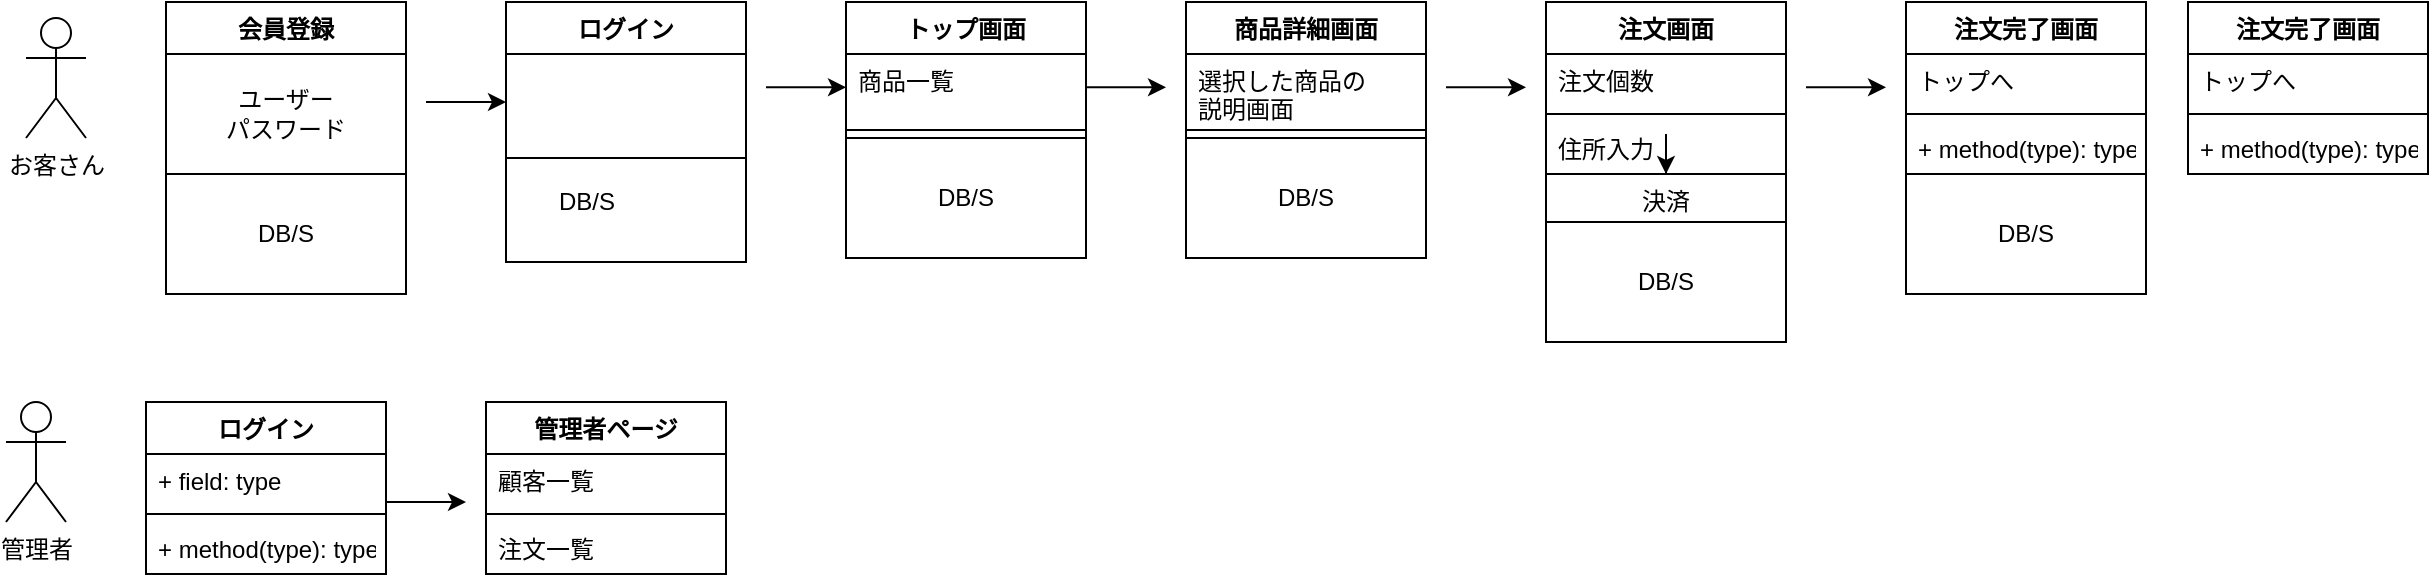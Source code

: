 <mxfile version="13.5.3" type="github">
  <diagram id="Oy-n1oyOMkjCHLZsYLG3" name="画面">
    <mxGraphModel dx="818" dy="390" grid="1" gridSize="10" guides="1" tooltips="1" connect="1" arrows="1" fold="1" page="1" pageScale="1" pageWidth="827" pageHeight="1169" math="0" shadow="0">
      <root>
        <mxCell id="0" />
        <mxCell id="1" parent="0" />
        <mxCell id="K7yCRMLl8_GX8BKv2XN7-1" value="会員登録" style="swimlane;fontStyle=1;align=center;verticalAlign=top;childLayout=stackLayout;horizontal=1;startSize=26;horizontalStack=0;resizeParent=1;resizeParentMax=0;resizeLast=0;collapsible=1;marginBottom=0;" vertex="1" parent="1">
          <mxGeometry x="110" y="610" width="120" height="146" as="geometry" />
        </mxCell>
        <mxCell id="K7yCRMLl8_GX8BKv2XN7-56" value="ユーザー&lt;br&gt;パスワード" style="whiteSpace=wrap;html=1;" vertex="1" parent="K7yCRMLl8_GX8BKv2XN7-1">
          <mxGeometry y="26" width="120" height="60" as="geometry" />
        </mxCell>
        <mxCell id="K7yCRMLl8_GX8BKv2XN7-57" value="DB/S" style="whiteSpace=wrap;html=1;" vertex="1" parent="K7yCRMLl8_GX8BKv2XN7-1">
          <mxGeometry y="86" width="120" height="60" as="geometry" />
        </mxCell>
        <mxCell id="K7yCRMLl8_GX8BKv2XN7-5" value="" style="endArrow=classic;html=1;" edge="1" parent="1">
          <mxGeometry width="50" height="50" relative="1" as="geometry">
            <mxPoint x="240" y="660" as="sourcePoint" />
            <mxPoint x="280" y="660" as="targetPoint" />
          </mxGeometry>
        </mxCell>
        <mxCell id="K7yCRMLl8_GX8BKv2XN7-14" value="トップ画面" style="swimlane;fontStyle=1;align=center;verticalAlign=top;childLayout=stackLayout;horizontal=1;startSize=26;horizontalStack=0;resizeParent=1;resizeParentMax=0;resizeLast=0;collapsible=1;marginBottom=0;" vertex="1" parent="1">
          <mxGeometry x="450" y="610" width="120" height="68" as="geometry" />
        </mxCell>
        <mxCell id="K7yCRMLl8_GX8BKv2XN7-15" value="商品一覧" style="text;strokeColor=none;fillColor=none;align=left;verticalAlign=top;spacingLeft=4;spacingRight=4;overflow=hidden;rotatable=0;points=[[0,0.5],[1,0.5]];portConstraint=eastwest;" vertex="1" parent="K7yCRMLl8_GX8BKv2XN7-14">
          <mxGeometry y="26" width="120" height="34" as="geometry" />
        </mxCell>
        <mxCell id="K7yCRMLl8_GX8BKv2XN7-16" value="" style="line;strokeWidth=1;fillColor=none;align=left;verticalAlign=middle;spacingTop=-1;spacingLeft=3;spacingRight=3;rotatable=0;labelPosition=right;points=[];portConstraint=eastwest;" vertex="1" parent="K7yCRMLl8_GX8BKv2XN7-14">
          <mxGeometry y="60" width="120" height="8" as="geometry" />
        </mxCell>
        <mxCell id="K7yCRMLl8_GX8BKv2XN7-18" value="" style="endArrow=classic;html=1;" edge="1" parent="1">
          <mxGeometry width="50" height="50" relative="1" as="geometry">
            <mxPoint x="410" y="652.66" as="sourcePoint" />
            <mxPoint x="450" y="652.66" as="targetPoint" />
          </mxGeometry>
        </mxCell>
        <mxCell id="K7yCRMLl8_GX8BKv2XN7-6" value="ログイン" style="swimlane;fontStyle=1;align=center;verticalAlign=top;childLayout=stackLayout;horizontal=1;startSize=26;horizontalStack=0;resizeParent=1;resizeParentMax=0;resizeLast=0;collapsible=1;marginBottom=0;" vertex="1" parent="1">
          <mxGeometry x="280" y="610" width="120" height="130" as="geometry" />
        </mxCell>
        <mxCell id="K7yCRMLl8_GX8BKv2XN7-8" value="" style="line;strokeWidth=1;fillColor=none;align=left;verticalAlign=middle;spacingTop=-1;spacingLeft=3;spacingRight=3;rotatable=0;labelPosition=right;points=[];portConstraint=eastwest;" vertex="1" parent="K7yCRMLl8_GX8BKv2XN7-6">
          <mxGeometry y="26" width="120" height="104" as="geometry" />
        </mxCell>
        <mxCell id="K7yCRMLl8_GX8BKv2XN7-19" value="お客さん" style="shape=umlActor;verticalLabelPosition=bottom;verticalAlign=top;html=1;outlineConnect=0;" vertex="1" parent="1">
          <mxGeometry x="40" y="618" width="30" height="60" as="geometry" />
        </mxCell>
        <mxCell id="K7yCRMLl8_GX8BKv2XN7-20" value="管理者" style="shape=umlActor;verticalLabelPosition=bottom;verticalAlign=top;html=1;outlineConnect=0;" vertex="1" parent="1">
          <mxGeometry x="30" y="810" width="30" height="60" as="geometry" />
        </mxCell>
        <mxCell id="K7yCRMLl8_GX8BKv2XN7-21" value="ログイン" style="swimlane;fontStyle=1;align=center;verticalAlign=top;childLayout=stackLayout;horizontal=1;startSize=26;horizontalStack=0;resizeParent=1;resizeParentMax=0;resizeLast=0;collapsible=1;marginBottom=0;" vertex="1" parent="1">
          <mxGeometry x="100" y="810" width="120" height="86" as="geometry" />
        </mxCell>
        <mxCell id="K7yCRMLl8_GX8BKv2XN7-22" value="+ field: type" style="text;strokeColor=none;fillColor=none;align=left;verticalAlign=top;spacingLeft=4;spacingRight=4;overflow=hidden;rotatable=0;points=[[0,0.5],[1,0.5]];portConstraint=eastwest;" vertex="1" parent="K7yCRMLl8_GX8BKv2XN7-21">
          <mxGeometry y="26" width="120" height="26" as="geometry" />
        </mxCell>
        <mxCell id="K7yCRMLl8_GX8BKv2XN7-23" value="" style="line;strokeWidth=1;fillColor=none;align=left;verticalAlign=middle;spacingTop=-1;spacingLeft=3;spacingRight=3;rotatable=0;labelPosition=right;points=[];portConstraint=eastwest;" vertex="1" parent="K7yCRMLl8_GX8BKv2XN7-21">
          <mxGeometry y="52" width="120" height="8" as="geometry" />
        </mxCell>
        <mxCell id="K7yCRMLl8_GX8BKv2XN7-24" value="+ method(type): type" style="text;strokeColor=none;fillColor=none;align=left;verticalAlign=top;spacingLeft=4;spacingRight=4;overflow=hidden;rotatable=0;points=[[0,0.5],[1,0.5]];portConstraint=eastwest;" vertex="1" parent="K7yCRMLl8_GX8BKv2XN7-21">
          <mxGeometry y="60" width="120" height="26" as="geometry" />
        </mxCell>
        <mxCell id="K7yCRMLl8_GX8BKv2XN7-39" value="" style="endArrow=classic;html=1;" edge="1" parent="1">
          <mxGeometry width="50" height="50" relative="1" as="geometry">
            <mxPoint x="570" y="652.66" as="sourcePoint" />
            <mxPoint x="610" y="652.66" as="targetPoint" />
          </mxGeometry>
        </mxCell>
        <mxCell id="K7yCRMLl8_GX8BKv2XN7-36" value="商品詳細画面" style="swimlane;fontStyle=1;align=center;verticalAlign=top;childLayout=stackLayout;horizontal=1;startSize=26;horizontalStack=0;resizeParent=1;resizeParentMax=0;resizeLast=0;collapsible=1;marginBottom=0;" vertex="1" parent="1">
          <mxGeometry x="620" y="610" width="120" height="68" as="geometry" />
        </mxCell>
        <mxCell id="K7yCRMLl8_GX8BKv2XN7-37" value="選択した商品の&#xa;説明画面" style="text;strokeColor=none;fillColor=none;align=left;verticalAlign=top;spacingLeft=4;spacingRight=4;overflow=hidden;rotatable=0;points=[[0,0.5],[1,0.5]];portConstraint=eastwest;" vertex="1" parent="K7yCRMLl8_GX8BKv2XN7-36">
          <mxGeometry y="26" width="120" height="34" as="geometry" />
        </mxCell>
        <mxCell id="K7yCRMLl8_GX8BKv2XN7-38" value="" style="line;strokeWidth=1;fillColor=none;align=left;verticalAlign=middle;spacingTop=-1;spacingLeft=3;spacingRight=3;rotatable=0;labelPosition=right;points=[];portConstraint=eastwest;" vertex="1" parent="K7yCRMLl8_GX8BKv2XN7-36">
          <mxGeometry y="60" width="120" height="8" as="geometry" />
        </mxCell>
        <mxCell id="K7yCRMLl8_GX8BKv2XN7-40" value="" style="endArrow=classic;html=1;" edge="1" parent="1">
          <mxGeometry width="50" height="50" relative="1" as="geometry">
            <mxPoint x="750" y="652.66" as="sourcePoint" />
            <mxPoint x="790" y="652.66" as="targetPoint" />
          </mxGeometry>
        </mxCell>
        <mxCell id="K7yCRMLl8_GX8BKv2XN7-51" value="" style="edgeStyle=orthogonalEdgeStyle;rounded=0;orthogonalLoop=1;jettySize=auto;html=1;" edge="1" parent="1" source="K7yCRMLl8_GX8BKv2XN7-41" target="K7yCRMLl8_GX8BKv2XN7-50">
          <mxGeometry relative="1" as="geometry" />
        </mxCell>
        <mxCell id="K7yCRMLl8_GX8BKv2XN7-41" value="注文画面" style="swimlane;fontStyle=1;align=center;verticalAlign=top;childLayout=stackLayout;horizontal=1;startSize=26;horizontalStack=0;resizeParent=1;resizeParentMax=0;resizeLast=0;collapsible=1;marginBottom=0;" vertex="1" parent="1">
          <mxGeometry x="800" y="610" width="120" height="86" as="geometry" />
        </mxCell>
        <mxCell id="K7yCRMLl8_GX8BKv2XN7-42" value="注文個数&#xa;" style="text;strokeColor=none;fillColor=none;align=left;verticalAlign=top;spacingLeft=4;spacingRight=4;overflow=hidden;rotatable=0;points=[[0,0.5],[1,0.5]];portConstraint=eastwest;" vertex="1" parent="K7yCRMLl8_GX8BKv2XN7-41">
          <mxGeometry y="26" width="120" height="26" as="geometry" />
        </mxCell>
        <mxCell id="K7yCRMLl8_GX8BKv2XN7-43" value="" style="line;strokeWidth=1;fillColor=none;align=left;verticalAlign=middle;spacingTop=-1;spacingLeft=3;spacingRight=3;rotatable=0;labelPosition=right;points=[];portConstraint=eastwest;" vertex="1" parent="K7yCRMLl8_GX8BKv2XN7-41">
          <mxGeometry y="52" width="120" height="8" as="geometry" />
        </mxCell>
        <mxCell id="K7yCRMLl8_GX8BKv2XN7-44" value="住所入力" style="text;strokeColor=none;fillColor=none;align=left;verticalAlign=top;spacingLeft=4;spacingRight=4;overflow=hidden;rotatable=0;points=[[0,0.5],[1,0.5]];portConstraint=eastwest;" vertex="1" parent="K7yCRMLl8_GX8BKv2XN7-41">
          <mxGeometry y="60" width="120" height="26" as="geometry" />
        </mxCell>
        <mxCell id="K7yCRMLl8_GX8BKv2XN7-45" value="" style="endArrow=classic;html=1;" edge="1" parent="1">
          <mxGeometry width="50" height="50" relative="1" as="geometry">
            <mxPoint x="930" y="652.66" as="sourcePoint" />
            <mxPoint x="970" y="652.66" as="targetPoint" />
          </mxGeometry>
        </mxCell>
        <mxCell id="K7yCRMLl8_GX8BKv2XN7-46" value="注文完了画面" style="swimlane;fontStyle=1;align=center;verticalAlign=top;childLayout=stackLayout;horizontal=1;startSize=26;horizontalStack=0;resizeParent=1;resizeParentMax=0;resizeLast=0;collapsible=1;marginBottom=0;" vertex="1" parent="1">
          <mxGeometry x="980" y="610" width="120" height="86" as="geometry" />
        </mxCell>
        <mxCell id="K7yCRMLl8_GX8BKv2XN7-47" value="トップへ" style="text;strokeColor=none;fillColor=none;align=left;verticalAlign=top;spacingLeft=4;spacingRight=4;overflow=hidden;rotatable=0;points=[[0,0.5],[1,0.5]];portConstraint=eastwest;" vertex="1" parent="K7yCRMLl8_GX8BKv2XN7-46">
          <mxGeometry y="26" width="120" height="26" as="geometry" />
        </mxCell>
        <mxCell id="K7yCRMLl8_GX8BKv2XN7-48" value="" style="line;strokeWidth=1;fillColor=none;align=left;verticalAlign=middle;spacingTop=-1;spacingLeft=3;spacingRight=3;rotatable=0;labelPosition=right;points=[];portConstraint=eastwest;" vertex="1" parent="K7yCRMLl8_GX8BKv2XN7-46">
          <mxGeometry y="52" width="120" height="8" as="geometry" />
        </mxCell>
        <mxCell id="K7yCRMLl8_GX8BKv2XN7-49" value="+ method(type): type" style="text;strokeColor=none;fillColor=none;align=left;verticalAlign=top;spacingLeft=4;spacingRight=4;overflow=hidden;rotatable=0;points=[[0,0.5],[1,0.5]];portConstraint=eastwest;" vertex="1" parent="K7yCRMLl8_GX8BKv2XN7-46">
          <mxGeometry y="60" width="120" height="26" as="geometry" />
        </mxCell>
        <mxCell id="K7yCRMLl8_GX8BKv2XN7-50" value="&lt;div style=&quot;text-align: left&quot;&gt;&lt;span style=&quot;font-weight: 400&quot;&gt;決済&lt;/span&gt;&lt;/div&gt;" style="whiteSpace=wrap;html=1;fontStyle=1;verticalAlign=top;startSize=26;" vertex="1" parent="1">
          <mxGeometry x="800" y="696" width="120" height="34" as="geometry" />
        </mxCell>
        <mxCell id="K7yCRMLl8_GX8BKv2XN7-55" value="" style="endArrow=classic;html=1;" edge="1" parent="1">
          <mxGeometry width="50" height="50" relative="1" as="geometry">
            <mxPoint x="220" y="860" as="sourcePoint" />
            <mxPoint x="260" y="860" as="targetPoint" />
          </mxGeometry>
        </mxCell>
        <mxCell id="K7yCRMLl8_GX8BKv2XN7-25" value="管理者ページ" style="swimlane;fontStyle=1;align=center;verticalAlign=top;childLayout=stackLayout;horizontal=1;startSize=26;horizontalStack=0;resizeParent=1;resizeParentMax=0;resizeLast=0;collapsible=1;marginBottom=0;" vertex="1" parent="1">
          <mxGeometry x="270" y="810" width="120" height="86" as="geometry">
            <mxRectangle x="250" y="807" width="100" height="26" as="alternateBounds" />
          </mxGeometry>
        </mxCell>
        <mxCell id="K7yCRMLl8_GX8BKv2XN7-26" value="顧客一覧&#xa;" style="text;strokeColor=none;fillColor=none;align=left;verticalAlign=top;spacingLeft=4;spacingRight=4;overflow=hidden;rotatable=0;points=[[0,0.5],[1,0.5]];portConstraint=eastwest;" vertex="1" parent="K7yCRMLl8_GX8BKv2XN7-25">
          <mxGeometry y="26" width="120" height="26" as="geometry" />
        </mxCell>
        <mxCell id="K7yCRMLl8_GX8BKv2XN7-27" value="" style="line;strokeWidth=1;fillColor=none;align=left;verticalAlign=middle;spacingTop=-1;spacingLeft=3;spacingRight=3;rotatable=0;labelPosition=right;points=[];portConstraint=eastwest;" vertex="1" parent="K7yCRMLl8_GX8BKv2XN7-25">
          <mxGeometry y="52" width="120" height="8" as="geometry" />
        </mxCell>
        <mxCell id="K7yCRMLl8_GX8BKv2XN7-28" value="注文一覧" style="text;strokeColor=none;fillColor=none;align=left;verticalAlign=top;spacingLeft=4;spacingRight=4;overflow=hidden;rotatable=0;points=[[0,0.5],[1,0.5]];portConstraint=eastwest;" vertex="1" parent="K7yCRMLl8_GX8BKv2XN7-25">
          <mxGeometry y="60" width="120" height="26" as="geometry" />
        </mxCell>
        <mxCell id="K7yCRMLl8_GX8BKv2XN7-58" value="&lt;span&gt;DB/S&lt;/span&gt;" style="text;html=1;align=center;verticalAlign=middle;resizable=0;points=[];autosize=1;" vertex="1" parent="1">
          <mxGeometry x="300" y="700" width="40" height="20" as="geometry" />
        </mxCell>
        <mxCell id="K7yCRMLl8_GX8BKv2XN7-59" value="DB/S" style="whiteSpace=wrap;html=1;" vertex="1" parent="1">
          <mxGeometry x="450" y="678" width="120" height="60" as="geometry" />
        </mxCell>
        <mxCell id="K7yCRMLl8_GX8BKv2XN7-60" value="DB/S" style="whiteSpace=wrap;html=1;" vertex="1" parent="1">
          <mxGeometry x="620" y="678" width="120" height="60" as="geometry" />
        </mxCell>
        <mxCell id="K7yCRMLl8_GX8BKv2XN7-61" value="DB/S" style="whiteSpace=wrap;html=1;" vertex="1" parent="1">
          <mxGeometry x="800" y="720" width="120" height="60" as="geometry" />
        </mxCell>
        <mxCell id="K7yCRMLl8_GX8BKv2XN7-62" value="DB/S" style="whiteSpace=wrap;html=1;" vertex="1" parent="1">
          <mxGeometry x="980" y="696" width="120" height="60" as="geometry" />
        </mxCell>
        <mxCell id="K7yCRMLl8_GX8BKv2XN7-63" value="注文完了画面" style="swimlane;fontStyle=1;align=center;verticalAlign=top;childLayout=stackLayout;horizontal=1;startSize=26;horizontalStack=0;resizeParent=1;resizeParentMax=0;resizeLast=0;collapsible=1;marginBottom=0;" vertex="1" parent="1">
          <mxGeometry x="1121" y="610" width="120" height="86" as="geometry" />
        </mxCell>
        <mxCell id="K7yCRMLl8_GX8BKv2XN7-64" value="トップへ" style="text;strokeColor=none;fillColor=none;align=left;verticalAlign=top;spacingLeft=4;spacingRight=4;overflow=hidden;rotatable=0;points=[[0,0.5],[1,0.5]];portConstraint=eastwest;" vertex="1" parent="K7yCRMLl8_GX8BKv2XN7-63">
          <mxGeometry y="26" width="120" height="26" as="geometry" />
        </mxCell>
        <mxCell id="K7yCRMLl8_GX8BKv2XN7-65" value="" style="line;strokeWidth=1;fillColor=none;align=left;verticalAlign=middle;spacingTop=-1;spacingLeft=3;spacingRight=3;rotatable=0;labelPosition=right;points=[];portConstraint=eastwest;" vertex="1" parent="K7yCRMLl8_GX8BKv2XN7-63">
          <mxGeometry y="52" width="120" height="8" as="geometry" />
        </mxCell>
        <mxCell id="K7yCRMLl8_GX8BKv2XN7-66" value="+ method(type): type" style="text;strokeColor=none;fillColor=none;align=left;verticalAlign=top;spacingLeft=4;spacingRight=4;overflow=hidden;rotatable=0;points=[[0,0.5],[1,0.5]];portConstraint=eastwest;" vertex="1" parent="K7yCRMLl8_GX8BKv2XN7-63">
          <mxGeometry y="60" width="120" height="26" as="geometry" />
        </mxCell>
      </root>
    </mxGraphModel>
  </diagram>
</mxfile>
